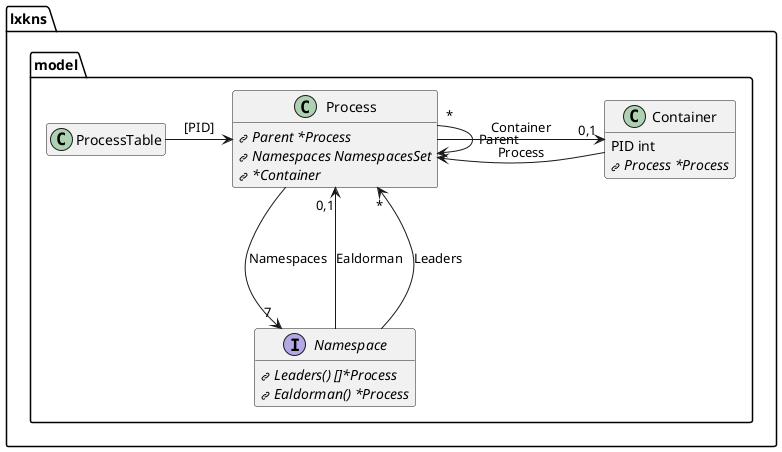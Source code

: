 @startuml lxkns-processes
hide empty fields
hide empty methods
!define L <size:12><&link-intact></size><i>

package "lxkns.model" {

interface Namespace {
  L Leaders() []*Process
  L Ealdorman() *Process
}

Namespace ---> "0,1" Process : Ealdorman
Namespace ---> "*" Process : Leaders

class ProcessTable
ProcessTable -> Process : "[PID]"

class Process {
  L Parent *Process
  L Namespaces NamespacesSet
  L *Container
}

Process --> "7" Namespace : Namespaces
Process "*" --> Process : Parent

class Container {
  PID int
  L Process *Process
}

Process -> "0,1" Container : Container
Process <- Container : "Process"

}

@enduml
